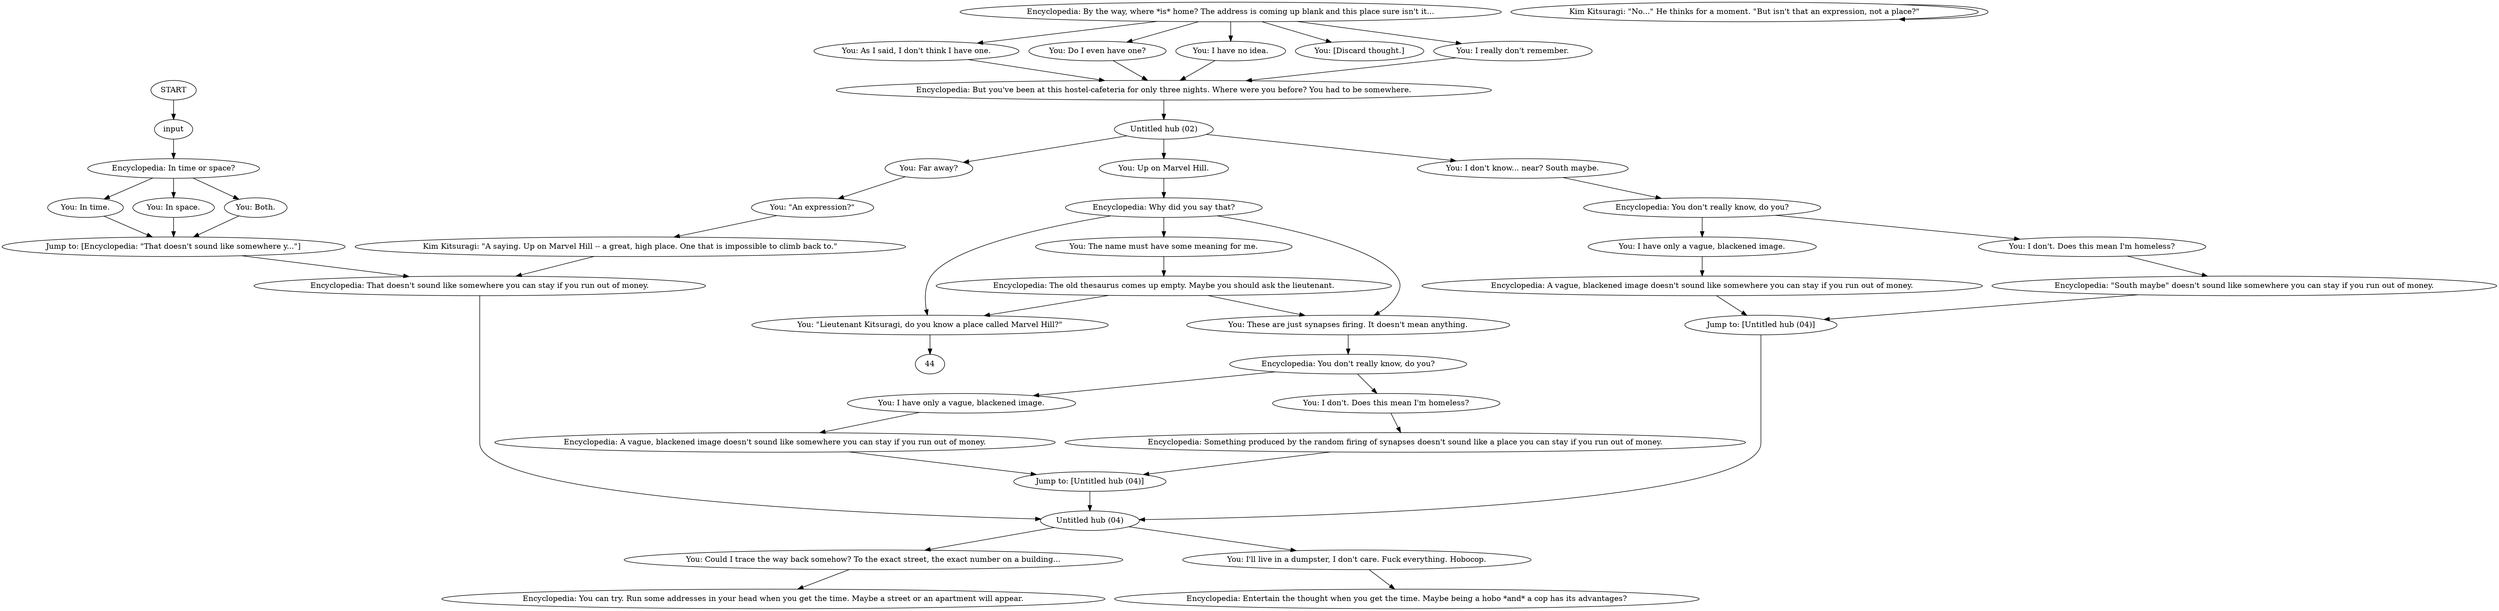 # WHIRLING F1 ORB / dialogue home
# where is home, what is home afterthought
# ==================================================
digraph G {
	  0 [label="START"];
	  1 [label="input"];
	  2 [label="You: These are just synapses firing. It doesn't mean anything."];
	  3 [label="Untitled hub (04)"];
	  4 [label="You: I don't. Does this mean I'm homeless?"];
	  5 [label="Encyclopedia: \"South maybe\" doesn't sound like somewhere you can stay if you run out of money."];
	  6 [label="You: I really don't remember."];
	  7 [label="You: In time."];
	  8 [label="Kim Kitsuragi: \"A saying. Up on Marvel Hill -- a great, high place. One that is impossible to climb back to.\""];
	  9 [label="You: In space."];
	  10 [label="Encyclopedia: That doesn't sound like somewhere you can stay if you run out of money."];
	  11 [label="Encyclopedia: A vague, blackened image doesn't sound like somewhere you can stay if you run out of money."];
	  12 [label="You: I don't know... near? South maybe."];
	  13 [label="Encyclopedia: You don't really know, do you?"];
	  14 [label="You: As I said, I don't think I have one."];
	  15 [label="Encyclopedia: You can try. Run some addresses in your head when you get the time. Maybe a street or an apartment will appear."];
	  16 [label="You: Do I even have one?"];
	  17 [label="You: I have only a vague, blackened image."];
	  18 [label="Encyclopedia: Something produced by the random firing of synapses doesn't sound like a place you can stay if you run out of money."];
	  19 [label="Untitled hub (02)"];
	  20 [label="You: The name must have some meaning for me."];
	  21 [label="Encyclopedia: The old thesaurus comes up empty. Maybe you should ask the lieutenant."];
	  22 [label="You: I don't. Does this mean I'm homeless?"];
	  23 [label="Encyclopedia: A vague, blackened image doesn't sound like somewhere you can stay if you run out of money."];
	  24 [label="Encyclopedia: You don't really know, do you?"];
	  25 [label="You: [Discard thought.]"];
	  26 [label="Encyclopedia: Why did you say that?"];
	  27 [label="You: \"Lieutenant Kitsuragi, do you know a place called Marvel Hill?\""];
	  28 [label="You: Could I trace the way back somehow? To the exact street, the exact number on a building..."];
	  29 [label="Jump to: [Untitled hub (04)]"];
	  30 [label="You: Far away?"];
	  31 [label="You: Both."];
	  32 [label="Jump to: [Untitled hub (04)]"];
	  33 [label="You: Up on Marvel Hill."];
	  34 [label="You: I'll live in a dumpster, I don't care. Fuck everything. Hobocop."];
	  35 [label="You: I have only a vague, blackened image."];
	  36 [label="Jump to: [Encyclopedia: \"That doesn't sound like somewhere y...\"]"];
	  37 [label="Encyclopedia: Entertain the thought when you get the time. Maybe being a hobo *and* a cop has its advantages?"];
	  38 [label="You: I have no idea."];
	  39 [label="Encyclopedia: But you've been at this hostel-cafeteria for only three nights. Where were you before? You had to be somewhere."];
	  40 [label="Encyclopedia: By the way, where *is* home? The address is coming up blank and this place sure isn't it..."];
	  41 [label="Encyclopedia: In time or space?"];
	  42 [label="You: \"An expression?\""];
	  43 [label="Kim Kitsuragi: \"No...\" He thinks for a moment. \"But isn't that an expression, not a place?\""];
	  0 -> 1
	  1 -> 41
	  2 -> 13
	  3 -> 34
	  3 -> 28
	  4 -> 18
	  5 -> 32
	  6 -> 39
	  7 -> 36
	  8 -> 10
	  9 -> 36
	  10 -> 3
	  11 -> 32
	  12 -> 24
	  13 -> 17
	  13 -> 4
	  14 -> 39
	  16 -> 39
	  17 -> 23
	  18 -> 29
	  19 -> 33
	  19 -> 12
	  19 -> 30
	  20 -> 21
	  21 -> 2
	  21 -> 27
	  22 -> 5
	  23 -> 29
	  24 -> 35
	  24 -> 22
	  26 -> 2
	  26 -> 27
	  26 -> 20
	  27 -> 44
	  28 -> 15
	  29 -> 3
	  30 -> 42
	  31 -> 36
	  32 -> 3
	  33 -> 26
	  34 -> 37
	  35 -> 11
	  36 -> 10
	  38 -> 39
	  39 -> 19
	  40 -> 38
	  40 -> 6
	  40 -> 14
	  40 -> 16
	  40 -> 25
	  41 -> 9
	  41 -> 31
	  41 -> 7
	  42 -> 8
	  43 -> 43
}

